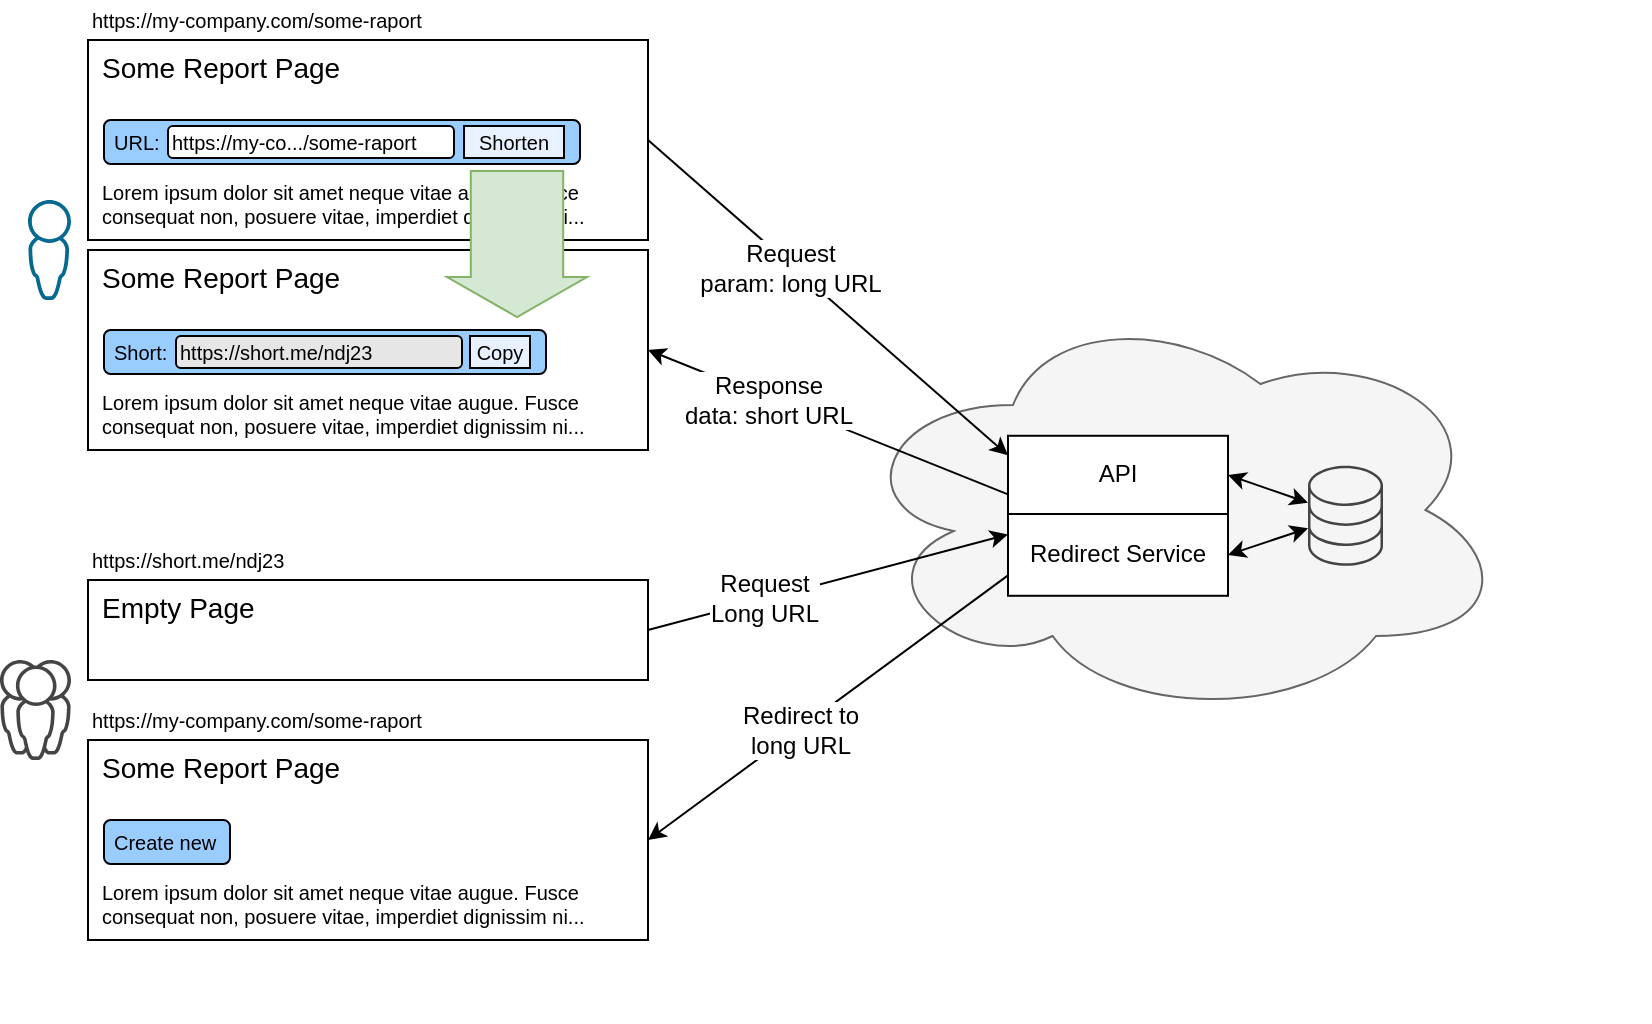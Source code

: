 <mxfile version="13.7.7" type="github">
  <diagram id="n5ZKehSMIS1Zb8Wr717u" name="Page-1">
    <mxGraphModel dx="1422" dy="834" grid="1" gridSize="10" guides="1" tooltips="1" connect="1" arrows="1" fold="1" page="1" pageScale="1" pageWidth="827" pageHeight="1169" math="0" shadow="0">
      <root>
        <mxCell id="0" />
        <mxCell id="1" parent="0" />
        <mxCell id="0H78g9bni-s1hTlXiDem-54" value="" style="group" vertex="1" connectable="0" parent="1">
          <mxGeometry x="45" y="132" width="319" height="100" as="geometry" />
        </mxCell>
        <mxCell id="0H78g9bni-s1hTlXiDem-28" value="&lt;font style=&quot;font-size: 14px&quot;&gt;Some Report Page&lt;/font&gt;&lt;br&gt;&lt;br&gt;&lt;br&gt;&lt;br&gt;&lt;br&gt;Lorem ipsum dolor sit amet neque vitae augue. Fusce consequat non, posuere vitae, imperdiet dignissim ni..." style="rounded=0;whiteSpace=wrap;html=1;shadow=0;labelBackgroundColor=none;fontSize=10;align=left;verticalAlign=top;spacing=7;spacingTop=-6;" vertex="1" parent="0H78g9bni-s1hTlXiDem-54">
          <mxGeometry width="280" height="100" as="geometry" />
        </mxCell>
        <mxCell id="0H78g9bni-s1hTlXiDem-29" value="" style="group" vertex="1" connectable="0" parent="0H78g9bni-s1hTlXiDem-54">
          <mxGeometry x="8" y="40" width="238" height="31" as="geometry" />
        </mxCell>
        <mxCell id="0H78g9bni-s1hTlXiDem-30" value="Short:" style="rounded=1;whiteSpace=wrap;html=1;fontSize=10;align=left;shadow=0;fillColor=#99CCFF;labelBackgroundColor=none;labelBorderColor=none;spacingLeft=3;" vertex="1" parent="0H78g9bni-s1hTlXiDem-29">
          <mxGeometry width="221" height="22" as="geometry" />
        </mxCell>
        <mxCell id="0H78g9bni-s1hTlXiDem-31" value="https://short.me/ndj23" style="rounded=1;whiteSpace=wrap;html=1;align=left;fontSize=10;fillColor=#E6E6E6;" vertex="1" parent="0H78g9bni-s1hTlXiDem-29">
          <mxGeometry x="36" y="3" width="143" height="16" as="geometry" />
        </mxCell>
        <mxCell id="0H78g9bni-s1hTlXiDem-32" value="Copy" style="rounded=0;whiteSpace=wrap;html=1;align=center;fontSize=10;fillColor=#E8F1FF;" vertex="1" parent="0H78g9bni-s1hTlXiDem-29">
          <mxGeometry x="183" y="3" width="30" height="16" as="geometry" />
        </mxCell>
        <mxCell id="0H78g9bni-s1hTlXiDem-53" value="" style="group" vertex="1" connectable="0" parent="1">
          <mxGeometry x="45" y="27" width="280" height="141" as="geometry" />
        </mxCell>
        <mxCell id="0H78g9bni-s1hTlXiDem-25" value="&lt;font style=&quot;font-size: 14px&quot;&gt;Some Report Page&lt;/font&gt;&lt;br&gt;&lt;br&gt;&lt;br&gt;&lt;br&gt;&lt;br&gt;Lorem ipsum dolor sit amet neque vitae augue. Fusce consequat non, posuere vitae, imperdiet dignissim ni..." style="rounded=0;whiteSpace=wrap;html=1;shadow=0;labelBackgroundColor=none;fontSize=10;align=left;verticalAlign=top;spacing=7;spacingTop=-6;" vertex="1" parent="0H78g9bni-s1hTlXiDem-53">
          <mxGeometry width="280" height="100" as="geometry" />
        </mxCell>
        <mxCell id="0H78g9bni-s1hTlXiDem-19" value="" style="group" vertex="1" connectable="0" parent="0H78g9bni-s1hTlXiDem-53">
          <mxGeometry x="8" y="40" width="238" height="31" as="geometry" />
        </mxCell>
        <mxCell id="0H78g9bni-s1hTlXiDem-18" value="URL:" style="rounded=1;whiteSpace=wrap;html=1;fontSize=10;align=left;shadow=0;fillColor=#99CCFF;labelBackgroundColor=none;labelBorderColor=none;spacingLeft=3;" vertex="1" parent="0H78g9bni-s1hTlXiDem-19">
          <mxGeometry width="238" height="22" as="geometry" />
        </mxCell>
        <mxCell id="0H78g9bni-s1hTlXiDem-14" value="https://my-co.../some-raport" style="rounded=1;whiteSpace=wrap;html=1;align=left;fontSize=10;" vertex="1" parent="0H78g9bni-s1hTlXiDem-19">
          <mxGeometry x="32" y="3" width="143" height="16" as="geometry" />
        </mxCell>
        <mxCell id="0H78g9bni-s1hTlXiDem-17" value="Shorten" style="rounded=0;whiteSpace=wrap;html=1;align=center;fontSize=10;fillColor=#E8F1FF;" vertex="1" parent="0H78g9bni-s1hTlXiDem-19">
          <mxGeometry x="180" y="3" width="50" height="16" as="geometry" />
        </mxCell>
        <mxCell id="0H78g9bni-s1hTlXiDem-33" value="" style="html=1;shadow=0;dashed=0;align=center;verticalAlign=middle;shape=mxgraph.arrows2.arrow;dy=0.34;dx=20;notch=0;rounded=1;labelBackgroundColor=none;fillColor=#d5e8d4;fontSize=10;rotation=90;strokeColor=#82b366;" vertex="1" parent="0H78g9bni-s1hTlXiDem-53">
          <mxGeometry x="178" y="67" width="73" height="70" as="geometry" />
        </mxCell>
        <mxCell id="0H78g9bni-s1hTlXiDem-37" value="" style="group;align=center;verticalAlign=middle;" vertex="1" connectable="0" parent="1">
          <mxGeometry x="405" y="117" width="421" height="270" as="geometry" />
        </mxCell>
        <mxCell id="0H78g9bni-s1hTlXiDem-49" value="" style="group" vertex="1" connectable="0" parent="0H78g9bni-s1hTlXiDem-37">
          <mxGeometry x="20" y="40" width="330" height="210" as="geometry" />
        </mxCell>
        <mxCell id="0H78g9bni-s1hTlXiDem-38" value="" style="ellipse;shape=cloud;whiteSpace=wrap;html=1;fontFamily=Helvetica;fontSize=12;fontColor=#333333;align=center;strokeColor=#666666;fillColor=#f5f5f5;" vertex="1" parent="0H78g9bni-s1hTlXiDem-49">
          <mxGeometry width="330" height="210" as="geometry" />
        </mxCell>
        <mxCell id="0H78g9bni-s1hTlXiDem-21" value="" style="pointerEvents=1;shadow=0;dashed=0;html=1;strokeColor=none;fillColor=#434445;aspect=fixed;labelPosition=center;verticalLabelPosition=bottom;verticalAlign=top;align=center;outlineConnect=0;shape=mxgraph.vvd.storage;rounded=1;labelBackgroundColor=none;fontSize=10;" vertex="1" parent="0H78g9bni-s1hTlXiDem-49">
          <mxGeometry x="230" y="82.89" width="37.5" height="50" as="geometry" />
        </mxCell>
        <mxCell id="0H78g9bni-s1hTlXiDem-46" value="" style="group" vertex="1" connectable="0" parent="0H78g9bni-s1hTlXiDem-49">
          <mxGeometry x="80" y="67.89" width="110" height="80" as="geometry" />
        </mxCell>
        <mxCell id="0H78g9bni-s1hTlXiDem-44" value="API" style="rounded=0;whiteSpace=wrap;html=1;shadow=0;labelBackgroundColor=none;fontSize=12;align=center;verticalAlign=middle;" vertex="1" parent="0H78g9bni-s1hTlXiDem-46">
          <mxGeometry width="110" height="39.11" as="geometry" />
        </mxCell>
        <mxCell id="0H78g9bni-s1hTlXiDem-45" value="Redirect Service" style="rounded=0;whiteSpace=wrap;html=1;shadow=0;labelBackgroundColor=none;fontSize=12;align=center;verticalAlign=middle;" vertex="1" parent="0H78g9bni-s1hTlXiDem-46">
          <mxGeometry y="39.11" width="110" height="40.89" as="geometry" />
        </mxCell>
        <mxCell id="0H78g9bni-s1hTlXiDem-47" value="" style="endArrow=classic;startArrow=classic;html=1;fontSize=12;exitX=1;exitY=0.5;exitDx=0;exitDy=0;" edge="1" parent="0H78g9bni-s1hTlXiDem-49" source="0H78g9bni-s1hTlXiDem-44" target="0H78g9bni-s1hTlXiDem-21">
          <mxGeometry width="50" height="50" relative="1" as="geometry">
            <mxPoint x="-10" y="86" as="sourcePoint" />
            <mxPoint x="40" y="36" as="targetPoint" />
          </mxGeometry>
        </mxCell>
        <mxCell id="0H78g9bni-s1hTlXiDem-48" value="" style="endArrow=classic;startArrow=classic;html=1;fontSize=12;exitX=1;exitY=0.5;exitDx=0;exitDy=0;" edge="1" parent="0H78g9bni-s1hTlXiDem-49" source="0H78g9bni-s1hTlXiDem-45" target="0H78g9bni-s1hTlXiDem-21">
          <mxGeometry width="50" height="50" relative="1" as="geometry">
            <mxPoint x="-10" y="86" as="sourcePoint" />
            <mxPoint x="40" y="36" as="targetPoint" />
          </mxGeometry>
        </mxCell>
        <mxCell id="0H78g9bni-s1hTlXiDem-20" value="" style="pointerEvents=1;shadow=0;dashed=0;html=1;strokeColor=none;fillColor=#434445;aspect=fixed;labelPosition=center;verticalLabelPosition=bottom;verticalAlign=top;align=center;outlineConnect=0;shape=mxgraph.vvd.user_group;rounded=1;labelBackgroundColor=none;fontSize=10;" vertex="1" parent="1">
          <mxGeometry x="1.0" y="337" width="35.5" height="50" as="geometry" />
        </mxCell>
        <mxCell id="0H78g9bni-s1hTlXiDem-34" value="https://my-company.com/some-raport" style="text;html=1;strokeColor=none;fillColor=none;align=left;verticalAlign=middle;whiteSpace=wrap;rounded=0;shadow=0;labelBackgroundColor=none;fontSize=10;" vertex="1" parent="1">
          <mxGeometry x="45" y="7" width="240" height="20" as="geometry" />
        </mxCell>
        <mxCell id="0H78g9bni-s1hTlXiDem-35" value="" style="pointerEvents=1;shadow=0;dashed=0;html=1;strokeColor=none;aspect=fixed;labelPosition=center;verticalLabelPosition=bottom;verticalAlign=top;align=center;outlineConnect=0;shape=mxgraph.vvd.administrator;fillColor=#066A90;rounded=1;labelBackgroundColor=none;fontSize=10;" vertex="1" parent="1">
          <mxGeometry x="15" y="107" width="21.5" height="50" as="geometry" />
        </mxCell>
        <mxCell id="0H78g9bni-s1hTlXiDem-55" value="" style="group" vertex="1" connectable="0" parent="1">
          <mxGeometry x="45" y="297" width="280" height="221" as="geometry" />
        </mxCell>
        <mxCell id="0H78g9bni-s1hTlXiDem-56" value="&lt;font style=&quot;font-size: 14px&quot;&gt;Empty Page&lt;/font&gt;" style="rounded=0;whiteSpace=wrap;html=1;shadow=0;labelBackgroundColor=none;fontSize=10;align=left;verticalAlign=top;spacing=7;spacingTop=-6;" vertex="1" parent="0H78g9bni-s1hTlXiDem-55">
          <mxGeometry width="280" height="50" as="geometry" />
        </mxCell>
        <mxCell id="0H78g9bni-s1hTlXiDem-67" style="edgeStyle=orthogonalEdgeStyle;rounded=0;orthogonalLoop=1;jettySize=auto;html=1;exitX=0.5;exitY=1;exitDx=0;exitDy=0;fontSize=12;" edge="1" parent="0H78g9bni-s1hTlXiDem-55" source="0H78g9bni-s1hTlXiDem-56" target="0H78g9bni-s1hTlXiDem-56">
          <mxGeometry relative="1" as="geometry" />
        </mxCell>
        <mxCell id="0H78g9bni-s1hTlXiDem-78" value="" style="group" vertex="1" connectable="0" parent="0H78g9bni-s1hTlXiDem-55">
          <mxGeometry y="60" width="280" height="161" as="geometry" />
        </mxCell>
        <mxCell id="0H78g9bni-s1hTlXiDem-70" value="" style="group" vertex="1" connectable="0" parent="0H78g9bni-s1hTlXiDem-78">
          <mxGeometry y="20" width="280" height="141" as="geometry" />
        </mxCell>
        <mxCell id="0H78g9bni-s1hTlXiDem-71" value="&lt;font style=&quot;font-size: 14px&quot;&gt;Some Report Page&lt;/font&gt;&lt;br&gt;&lt;br&gt;&lt;br&gt;&lt;br&gt;&lt;br&gt;Lorem ipsum dolor sit amet neque vitae augue. Fusce consequat non, posuere vitae, imperdiet dignissim ni..." style="rounded=0;whiteSpace=wrap;html=1;shadow=0;labelBackgroundColor=none;fontSize=10;align=left;verticalAlign=top;spacing=7;spacingTop=-6;" vertex="1" parent="0H78g9bni-s1hTlXiDem-70">
          <mxGeometry width="280" height="100" as="geometry" />
        </mxCell>
        <mxCell id="0H78g9bni-s1hTlXiDem-72" value="" style="group" vertex="1" connectable="0" parent="0H78g9bni-s1hTlXiDem-70">
          <mxGeometry x="8" y="40" width="238" height="31" as="geometry" />
        </mxCell>
        <mxCell id="0H78g9bni-s1hTlXiDem-73" value="Create new" style="rounded=1;whiteSpace=wrap;html=1;fontSize=10;align=left;shadow=0;fillColor=#99CCFF;labelBackgroundColor=none;labelBorderColor=none;spacingLeft=3;" vertex="1" parent="0H78g9bni-s1hTlXiDem-72">
          <mxGeometry width="63" height="22" as="geometry" />
        </mxCell>
        <mxCell id="0H78g9bni-s1hTlXiDem-77" value="https://my-company.com/some-raport" style="text;html=1;strokeColor=none;fillColor=none;align=left;verticalAlign=middle;whiteSpace=wrap;rounded=0;shadow=0;labelBackgroundColor=none;fontSize=10;" vertex="1" parent="0H78g9bni-s1hTlXiDem-78">
          <mxGeometry width="240" height="20" as="geometry" />
        </mxCell>
        <mxCell id="0H78g9bni-s1hTlXiDem-62" value="" style="endArrow=classic;html=1;fontSize=12;entryX=0;entryY=0.25;entryDx=0;entryDy=0;exitX=1;exitY=0.5;exitDx=0;exitDy=0;" edge="1" parent="1" source="0H78g9bni-s1hTlXiDem-25" target="0H78g9bni-s1hTlXiDem-44">
          <mxGeometry width="50" height="50" relative="1" as="geometry">
            <mxPoint x="345" y="97" as="sourcePoint" />
            <mxPoint x="485" y="197" as="targetPoint" />
          </mxGeometry>
        </mxCell>
        <mxCell id="0H78g9bni-s1hTlXiDem-63" value="Request&lt;br&gt;param: long URL" style="edgeLabel;html=1;align=center;verticalAlign=middle;resizable=0;points=[];fontSize=12;" vertex="1" connectable="0" parent="0H78g9bni-s1hTlXiDem-62">
          <mxGeometry x="-0.205" y="-1" relative="1" as="geometry">
            <mxPoint as="offset" />
          </mxGeometry>
        </mxCell>
        <mxCell id="0H78g9bni-s1hTlXiDem-64" value="" style="endArrow=classic;html=1;fontSize=12;entryX=1;entryY=0.5;entryDx=0;entryDy=0;exitX=0;exitY=0.75;exitDx=0;exitDy=0;" edge="1" parent="1" source="0H78g9bni-s1hTlXiDem-44" target="0H78g9bni-s1hTlXiDem-28">
          <mxGeometry width="50" height="50" relative="1" as="geometry">
            <mxPoint x="535" y="77" as="sourcePoint" />
            <mxPoint x="585" y="27" as="targetPoint" />
          </mxGeometry>
        </mxCell>
        <mxCell id="0H78g9bni-s1hTlXiDem-65" value="Response&lt;br&gt;data: short URL" style="edgeLabel;html=1;align=center;verticalAlign=middle;resizable=0;points=[];fontSize=12;" vertex="1" connectable="0" parent="0H78g9bni-s1hTlXiDem-64">
          <mxGeometry x="0.328" y="1" relative="1" as="geometry">
            <mxPoint as="offset" />
          </mxGeometry>
        </mxCell>
        <mxCell id="0H78g9bni-s1hTlXiDem-66" value="https://short.me/ndj23" style="text;html=1;strokeColor=none;fillColor=none;align=left;verticalAlign=middle;whiteSpace=wrap;rounded=0;shadow=0;labelBackgroundColor=none;fontSize=10;" vertex="1" parent="1">
          <mxGeometry x="45" y="277" width="240" height="20" as="geometry" />
        </mxCell>
        <mxCell id="0H78g9bni-s1hTlXiDem-68" value="" style="endArrow=classic;html=1;fontSize=12;entryX=0;entryY=0.25;entryDx=0;entryDy=0;exitX=1;exitY=0.5;exitDx=0;exitDy=0;" edge="1" parent="1" source="0H78g9bni-s1hTlXiDem-56" target="0H78g9bni-s1hTlXiDem-45">
          <mxGeometry width="50" height="50" relative="1" as="geometry">
            <mxPoint x="364" y="477" as="sourcePoint" />
            <mxPoint x="414" y="427" as="targetPoint" />
          </mxGeometry>
        </mxCell>
        <mxCell id="0H78g9bni-s1hTlXiDem-79" value="Request&lt;br&gt;Long URL" style="edgeLabel;html=1;align=center;verticalAlign=middle;resizable=0;points=[];fontSize=12;" vertex="1" connectable="0" parent="0H78g9bni-s1hTlXiDem-68">
          <mxGeometry x="-0.337" y="1" relative="1" as="geometry">
            <mxPoint x="-1" as="offset" />
          </mxGeometry>
        </mxCell>
        <mxCell id="0H78g9bni-s1hTlXiDem-69" value="" style="endArrow=classic;html=1;fontSize=12;exitX=0;exitY=0.75;exitDx=0;exitDy=0;entryX=1;entryY=0.5;entryDx=0;entryDy=0;" edge="1" parent="1" source="0H78g9bni-s1hTlXiDem-45" target="0H78g9bni-s1hTlXiDem-71">
          <mxGeometry width="50" height="50" relative="1" as="geometry">
            <mxPoint x="455" y="517" as="sourcePoint" />
            <mxPoint x="325" y="477" as="targetPoint" />
          </mxGeometry>
        </mxCell>
        <mxCell id="0H78g9bni-s1hTlXiDem-80" value="Redirect to&lt;br&gt;long URL" style="edgeLabel;html=1;align=center;verticalAlign=middle;resizable=0;points=[];fontSize=12;" vertex="1" connectable="0" parent="0H78g9bni-s1hTlXiDem-69">
          <mxGeometry x="0.166" relative="1" as="geometry">
            <mxPoint as="offset" />
          </mxGeometry>
        </mxCell>
      </root>
    </mxGraphModel>
  </diagram>
</mxfile>
